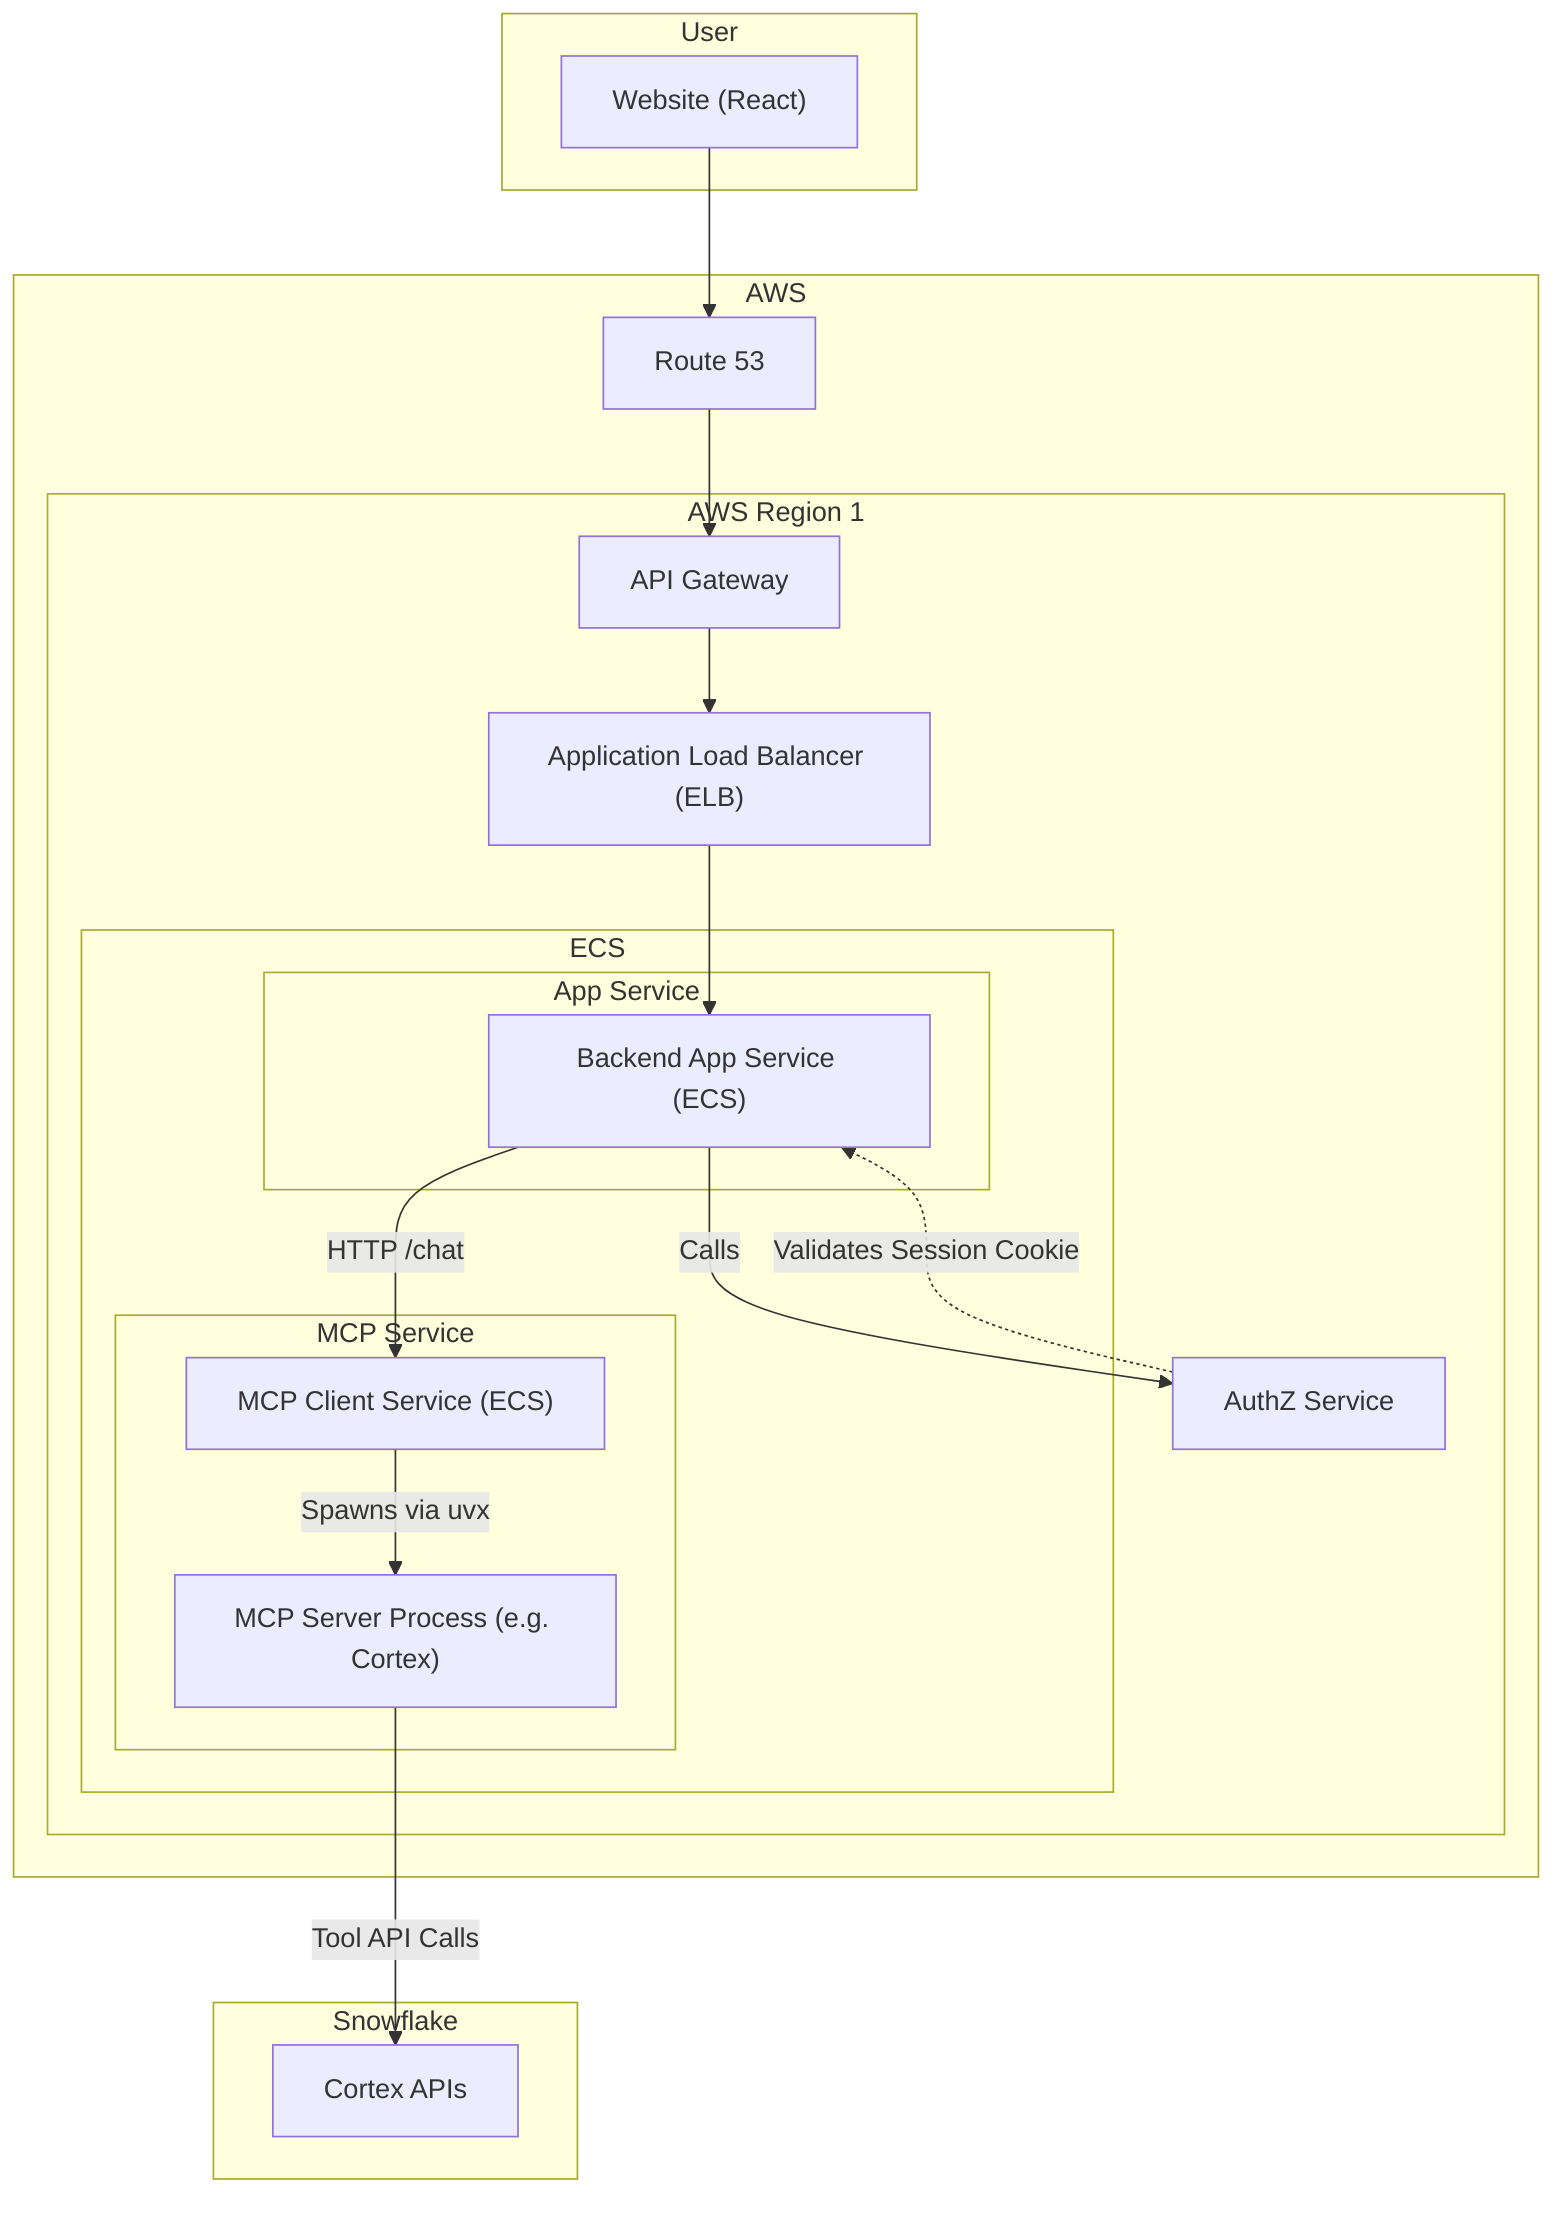 graph TD
    subgraph User
        A["Website (React)"]
    end

    
    subgraph "AWS"
            B["Route 53"]
            A --> B
            B --> C[API Gateway]
            subgraph "AWS Region 1"
                
                C --> D["Application Load Balancer (ELB)"]
                
                subgraph ECS
                    subgraph "App Service"
                        E["Backend App Service (ECS)"]
                    end 
                    subgraph "MCP Service"
                        F["MCP Client Service (ECS)"]
                        F -->|Spawns via uvx| G["MCP Server Process (e.g. Cortex)"]
                    end
                end

                D --> E

                E -->|HTTP /chat| F
                E -->|Calls| I[AuthZ Service]
            end

            I -.->|Validates Session Cookie| E
        end

    subgraph Snowflake
        H["Cortex APIs"]
    end

    G -->|Tool API Calls| H